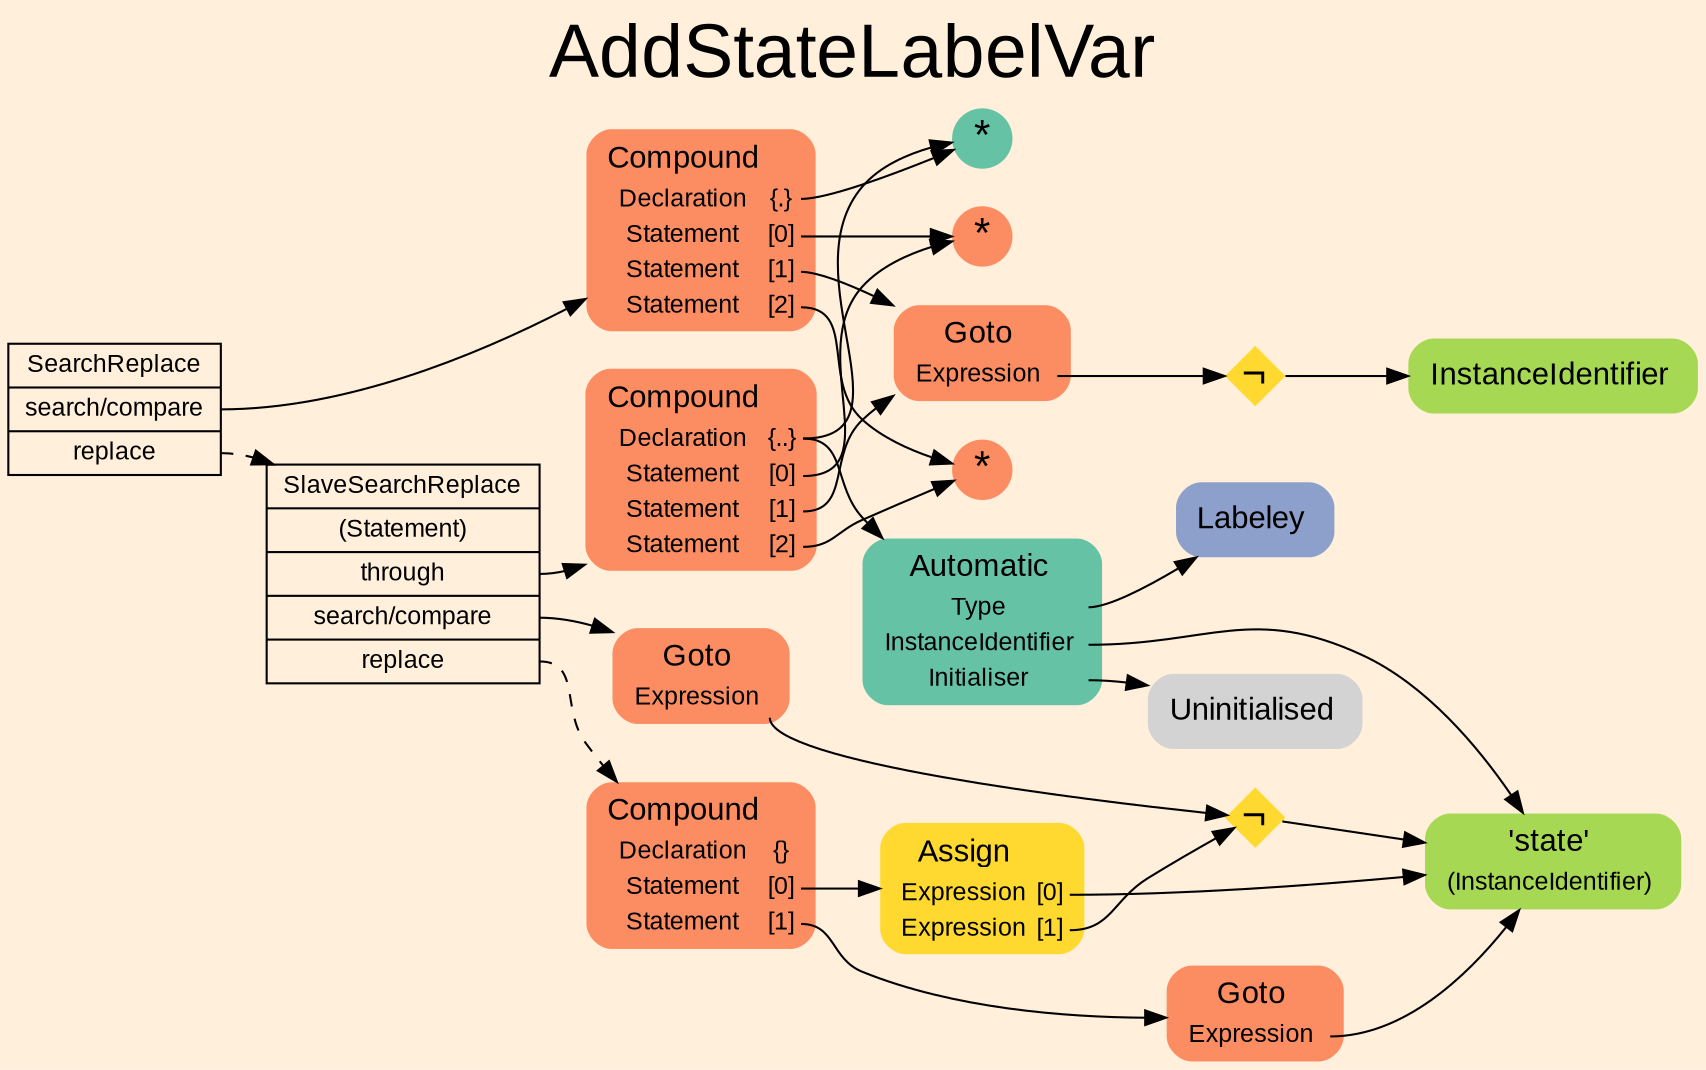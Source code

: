 digraph "AddStateLabelVar" {
label = "AddStateLabelVar"
labelloc = t
fontsize = "36"
graph [
    rankdir = "LR"
    ranksep = 0.3
    bgcolor = antiquewhite1
    color = black
    fontcolor = black
    fontname = "Arial"
];
node [
    fontname = "Arial"
];
edge [
    fontname = "Arial"
];

// -------------------- transformation figure --------------------
"CR#B-4-57" [
    // -------- block CR#B-4-57 ----------
    shape = "record"
    fillcolor = antiquewhite1
    label = "<fixed> SearchReplace | <port0> search/compare | <port1> replace"
    style = "filled"
    fontsize = "12"
    color = black
    fontcolor = black
];

"#B-2-1110" [
    // -------- block #B-2-1110 ----------
    shape = "plaintext"
    fillcolor = "/set28/2"
    label = <<TABLE BORDER="0" CELLBORDER="0" CELLSPACING="0">
     <TR><TD><FONT POINT-SIZE="15.0">Compound</FONT></TD><TD></TD></TR>
     <TR><TD>Declaration</TD><TD PORT="port0">{.}</TD></TR>
     <TR><TD>Statement</TD><TD PORT="port1">[0]</TD></TR>
     <TR><TD>Statement</TD><TD PORT="port2">[1]</TD></TR>
     <TR><TD>Statement</TD><TD PORT="port3">[2]</TD></TR>
    </TABLE>>
    style = "rounded,filled"
    fontsize = "12"
];

"#B-2-1113" [
    // -------- block #B-2-1113 ----------
    shape = "circle"
    fillcolor = "/set28/1"
    label = <*>
    style = "filled"
    fontsize = "20"
    penwidth = 0.0
    fixedsize = true
    width = 0.4
    height = 0.4
];

"#B-2-1114" [
    // -------- block #B-2-1114 ----------
    shape = "circle"
    fillcolor = "/set28/2"
    label = <*>
    style = "filled"
    fontsize = "20"
    penwidth = 0.0
    fixedsize = true
    width = 0.4
    height = 0.4
];

"#B-2-1118" [
    // -------- block #B-2-1118 ----------
    shape = "plaintext"
    fillcolor = "/set28/2"
    label = <<TABLE BORDER="0" CELLBORDER="0" CELLSPACING="0">
     <TR><TD><FONT POINT-SIZE="15.0">Goto</FONT></TD><TD></TD></TR>
     <TR><TD>Expression</TD><TD PORT="port0"></TD></TR>
    </TABLE>>
    style = "rounded,filled"
    fontsize = "12"
];

"#B-2-1121" [
    // -------- block #B-2-1121 ----------
    shape = "diamond"
    fillcolor = "/set28/6"
    label = <¬>
    style = "filled"
    fontsize = "20"
    penwidth = 0.0
    fixedsize = true
    width = 0.4
    height = 0.4
];

"#B-2-1125" [
    // -------- block #B-2-1125 ----------
    shape = "plaintext"
    fillcolor = "/set28/5"
    label = <<TABLE BORDER="0" CELLBORDER="0" CELLSPACING="0">
     <TR><TD><FONT POINT-SIZE="15.0">InstanceIdentifier</FONT></TD><TD></TD></TR>
    </TABLE>>
    style = "rounded,filled"
    fontsize = "12"
];

"#B-2-1115" [
    // -------- block #B-2-1115 ----------
    shape = "circle"
    fillcolor = "/set28/2"
    label = <*>
    style = "filled"
    fontsize = "20"
    penwidth = 0.0
    fixedsize = true
    width = 0.4
    height = 0.4
];

"#B-2-1124" [
    // -------- block #B-2-1124 ----------
    shape = "record"
    fillcolor = antiquewhite1
    label = "<fixed> SlaveSearchReplace | <port0> (Statement) | <port1> through | <port2> search/compare | <port3> replace"
    style = "filled"
    fontsize = "12"
    color = black
    fontcolor = black
];

"#B-2-1111" [
    // -------- block #B-2-1111 ----------
    shape = "plaintext"
    fillcolor = "/set28/2"
    label = <<TABLE BORDER="0" CELLBORDER="0" CELLSPACING="0">
     <TR><TD><FONT POINT-SIZE="15.0">Compound</FONT></TD><TD></TD></TR>
     <TR><TD>Declaration</TD><TD PORT="port0">{..}</TD></TR>
     <TR><TD>Statement</TD><TD PORT="port1">[0]</TD></TR>
     <TR><TD>Statement</TD><TD PORT="port2">[1]</TD></TR>
     <TR><TD>Statement</TD><TD PORT="port3">[2]</TD></TR>
    </TABLE>>
    style = "rounded,filled"
    fontsize = "12"
];

"#B-2-1120" [
    // -------- block #B-2-1120 ----------
    shape = "plaintext"
    fillcolor = "/set28/1"
    label = <<TABLE BORDER="0" CELLBORDER="0" CELLSPACING="0">
     <TR><TD><FONT POINT-SIZE="15.0">Automatic</FONT></TD><TD></TD></TR>
     <TR><TD>Type</TD><TD PORT="port0"></TD></TR>
     <TR><TD>InstanceIdentifier</TD><TD PORT="port1"></TD></TR>
     <TR><TD>Initialiser</TD><TD PORT="port2"></TD></TR>
    </TABLE>>
    style = "rounded,filled"
    fontsize = "12"
];

"#B-2-1126" [
    // -------- block #B-2-1126 ----------
    shape = "plaintext"
    fillcolor = "/set28/3"
    label = <<TABLE BORDER="0" CELLBORDER="0" CELLSPACING="0">
     <TR><TD><FONT POINT-SIZE="15.0">Labeley</FONT></TD><TD></TD></TR>
    </TABLE>>
    style = "rounded,filled"
    fontsize = "12"
];

"#B-2-1123" [
    // -------- block #B-2-1123 ----------
    shape = "plaintext"
    fillcolor = "/set28/5"
    label = <<TABLE BORDER="0" CELLBORDER="0" CELLSPACING="0">
     <TR><TD><FONT POINT-SIZE="15.0">'state'</FONT></TD><TD></TD></TR>
     <TR><TD>(InstanceIdentifier)</TD><TD PORT="port0"></TD></TR>
    </TABLE>>
    style = "rounded,filled"
    fontsize = "12"
];

"#B-2-1127" [
    // -------- block #B-2-1127 ----------
    shape = "plaintext"
    label = <<TABLE BORDER="0" CELLBORDER="0" CELLSPACING="0">
     <TR><TD><FONT POINT-SIZE="15.0">Uninitialised</FONT></TD><TD></TD></TR>
    </TABLE>>
    style = "rounded,filled"
    fontsize = "12"
];

"#B-2-1116" [
    // -------- block #B-2-1116 ----------
    shape = "plaintext"
    fillcolor = "/set28/2"
    label = <<TABLE BORDER="0" CELLBORDER="0" CELLSPACING="0">
     <TR><TD><FONT POINT-SIZE="15.0">Goto</FONT></TD><TD></TD></TR>
     <TR><TD>Expression</TD><TD PORT="port0"></TD></TR>
    </TABLE>>
    style = "rounded,filled"
    fontsize = "12"
];

"#B-2-1122" [
    // -------- block #B-2-1122 ----------
    shape = "diamond"
    fillcolor = "/set28/6"
    label = <¬>
    style = "filled"
    fontsize = "20"
    penwidth = 0.0
    fixedsize = true
    width = 0.4
    height = 0.4
];

"#B-2-1112" [
    // -------- block #B-2-1112 ----------
    shape = "plaintext"
    fillcolor = "/set28/2"
    label = <<TABLE BORDER="0" CELLBORDER="0" CELLSPACING="0">
     <TR><TD><FONT POINT-SIZE="15.0">Compound</FONT></TD><TD></TD></TR>
     <TR><TD>Declaration</TD><TD PORT="port0">{}</TD></TR>
     <TR><TD>Statement</TD><TD PORT="port1">[0]</TD></TR>
     <TR><TD>Statement</TD><TD PORT="port2">[1]</TD></TR>
    </TABLE>>
    style = "rounded,filled"
    fontsize = "12"
];

"#B-2-1119" [
    // -------- block #B-2-1119 ----------
    shape = "plaintext"
    fillcolor = "/set28/6"
    label = <<TABLE BORDER="0" CELLBORDER="0" CELLSPACING="0">
     <TR><TD><FONT POINT-SIZE="15.0">Assign</FONT></TD><TD></TD></TR>
     <TR><TD>Expression</TD><TD PORT="port0">[0]</TD></TR>
     <TR><TD>Expression</TD><TD PORT="port1">[1]</TD></TR>
    </TABLE>>
    style = "rounded,filled"
    fontsize = "12"
];

"#B-2-1117" [
    // -------- block #B-2-1117 ----------
    shape = "plaintext"
    fillcolor = "/set28/2"
    label = <<TABLE BORDER="0" CELLBORDER="0" CELLSPACING="0">
     <TR><TD><FONT POINT-SIZE="15.0">Goto</FONT></TD><TD></TD></TR>
     <TR><TD>Expression</TD><TD PORT="port0"></TD></TR>
    </TABLE>>
    style = "rounded,filled"
    fontsize = "12"
];

"CR#B-4-57":port0 -> "#B-2-1110" [
    color = black
    fontcolor = black
];

"CR#B-4-57":port1 -> "#B-2-1124" [
    style="dashed"
    color = black
    fontcolor = black
];

"#B-2-1110":port0 -> "#B-2-1113" [
    color = black
    fontcolor = black
];

"#B-2-1110":port1 -> "#B-2-1114" [
    color = black
    fontcolor = black
];

"#B-2-1110":port2 -> "#B-2-1118" [
    color = black
    fontcolor = black
];

"#B-2-1110":port3 -> "#B-2-1115" [
    color = black
    fontcolor = black
];

"#B-2-1118":port0 -> "#B-2-1121" [
    color = black
    fontcolor = black
];

"#B-2-1121" -> "#B-2-1125" [
    color = black
    fontcolor = black
];

"#B-2-1124":port1 -> "#B-2-1111" [
    color = black
    fontcolor = black
];

"#B-2-1124":port2 -> "#B-2-1116" [
    color = black
    fontcolor = black
];

"#B-2-1124":port3 -> "#B-2-1112" [
    style="dashed"
    color = black
    fontcolor = black
];

"#B-2-1111":port0 -> "#B-2-1120" [
    color = black
    fontcolor = black
];

"#B-2-1111":port0 -> "#B-2-1113" [
    color = black
    fontcolor = black
];

"#B-2-1111":port1 -> "#B-2-1114" [
    color = black
    fontcolor = black
];

"#B-2-1111":port2 -> "#B-2-1118" [
    color = black
    fontcolor = black
];

"#B-2-1111":port3 -> "#B-2-1115" [
    color = black
    fontcolor = black
];

"#B-2-1120":port0 -> "#B-2-1126" [
    color = black
    fontcolor = black
];

"#B-2-1120":port1 -> "#B-2-1123" [
    color = black
    fontcolor = black
];

"#B-2-1120":port2 -> "#B-2-1127" [
    color = black
    fontcolor = black
];

"#B-2-1116":port0 -> "#B-2-1122" [
    color = black
    fontcolor = black
];

"#B-2-1122" -> "#B-2-1123" [
    color = black
    fontcolor = black
];

"#B-2-1112":port1 -> "#B-2-1119" [
    color = black
    fontcolor = black
];

"#B-2-1112":port2 -> "#B-2-1117" [
    color = black
    fontcolor = black
];

"#B-2-1119":port0 -> "#B-2-1123" [
    color = black
    fontcolor = black
];

"#B-2-1119":port1 -> "#B-2-1122" [
    color = black
    fontcolor = black
];

"#B-2-1117":port0 -> "#B-2-1123" [
    color = black
    fontcolor = black
];


}
